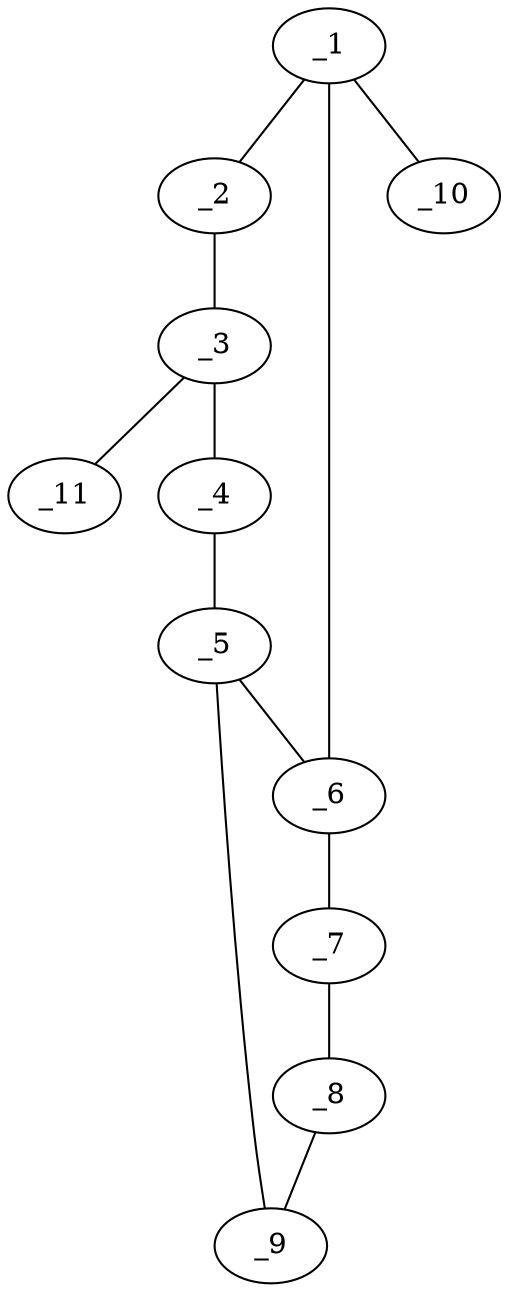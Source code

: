 graph molid627368 {
	_1	 [charge=0,
		chem=1,
		symbol="C  ",
		x="3.732",
		y="0.5"];
	_2	 [charge=0,
		chem=1,
		symbol="C  ",
		x="2.866",
		y=0];
	_1 -- _2	 [valence=2];
	_6	 [charge=0,
		chem=1,
		symbol="C  ",
		x="4.5981",
		y=0];
	_1 -- _6	 [valence=1];
	_10	 [charge=0,
		chem=7,
		symbol="Cl ",
		x="3.732",
		y="1.5"];
	_1 -- _10	 [valence=1];
	_3	 [charge=0,
		chem=1,
		symbol="C  ",
		x="2.866",
		y="-1"];
	_2 -- _3	 [valence=1];
	_4	 [charge=0,
		chem=1,
		symbol="C  ",
		x="3.7321",
		y="-1.5"];
	_3 -- _4	 [valence=2];
	_11	 [charge=0,
		chem=7,
		symbol="Cl ",
		x=2,
		y="-1.5"];
	_3 -- _11	 [valence=1];
	_5	 [charge=0,
		chem=1,
		symbol="C  ",
		x="4.5981",
		y="-1"];
	_4 -- _5	 [valence=1];
	_5 -- _6	 [valence=1];
	_9	 [charge=0,
		chem=4,
		symbol="N  ",
		x="5.5491",
		y="-1.309"];
	_5 -- _9	 [valence=2];
	_7	 [charge=0,
		chem=4,
		symbol="N  ",
		x="5.5491",
		y="0.309"];
	_6 -- _7	 [valence=2];
	_8	 [charge=0,
		chem=16,
		symbol="Se ",
		x="6.1369",
		y="-0.5"];
	_7 -- _8	 [valence=1];
	_8 -- _9	 [valence=1];
}
